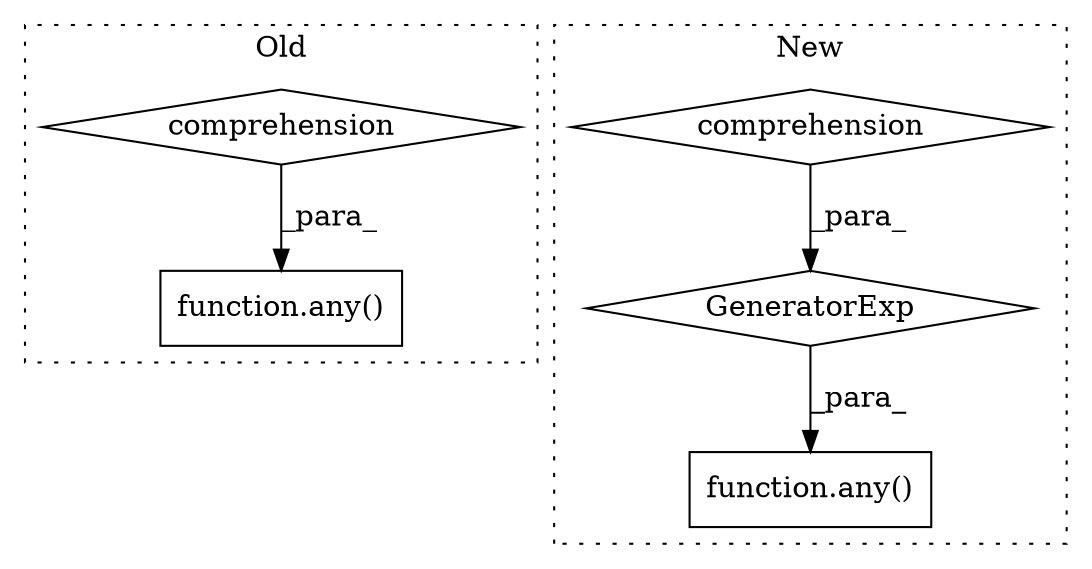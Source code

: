 digraph G {
subgraph cluster0 {
1 [label="function.any()" a="75" s="1130,1135" l="4,33" shape="box"];
4 [label="comprehension" a="45" s="1146" l="3" shape="diamond"];
label = "Old";
style="dotted";
}
subgraph cluster1 {
2 [label="GeneratorExp" a="55" s="1449" l="1" shape="diamond"];
3 [label="comprehension" a="45" s="1459" l="3" shape="diamond"];
5 [label="function.any()" a="75" s="1445,1450" l="4,26" shape="box"];
label = "New";
style="dotted";
}
2 -> 5 [label="_para_"];
3 -> 2 [label="_para_"];
4 -> 1 [label="_para_"];
}